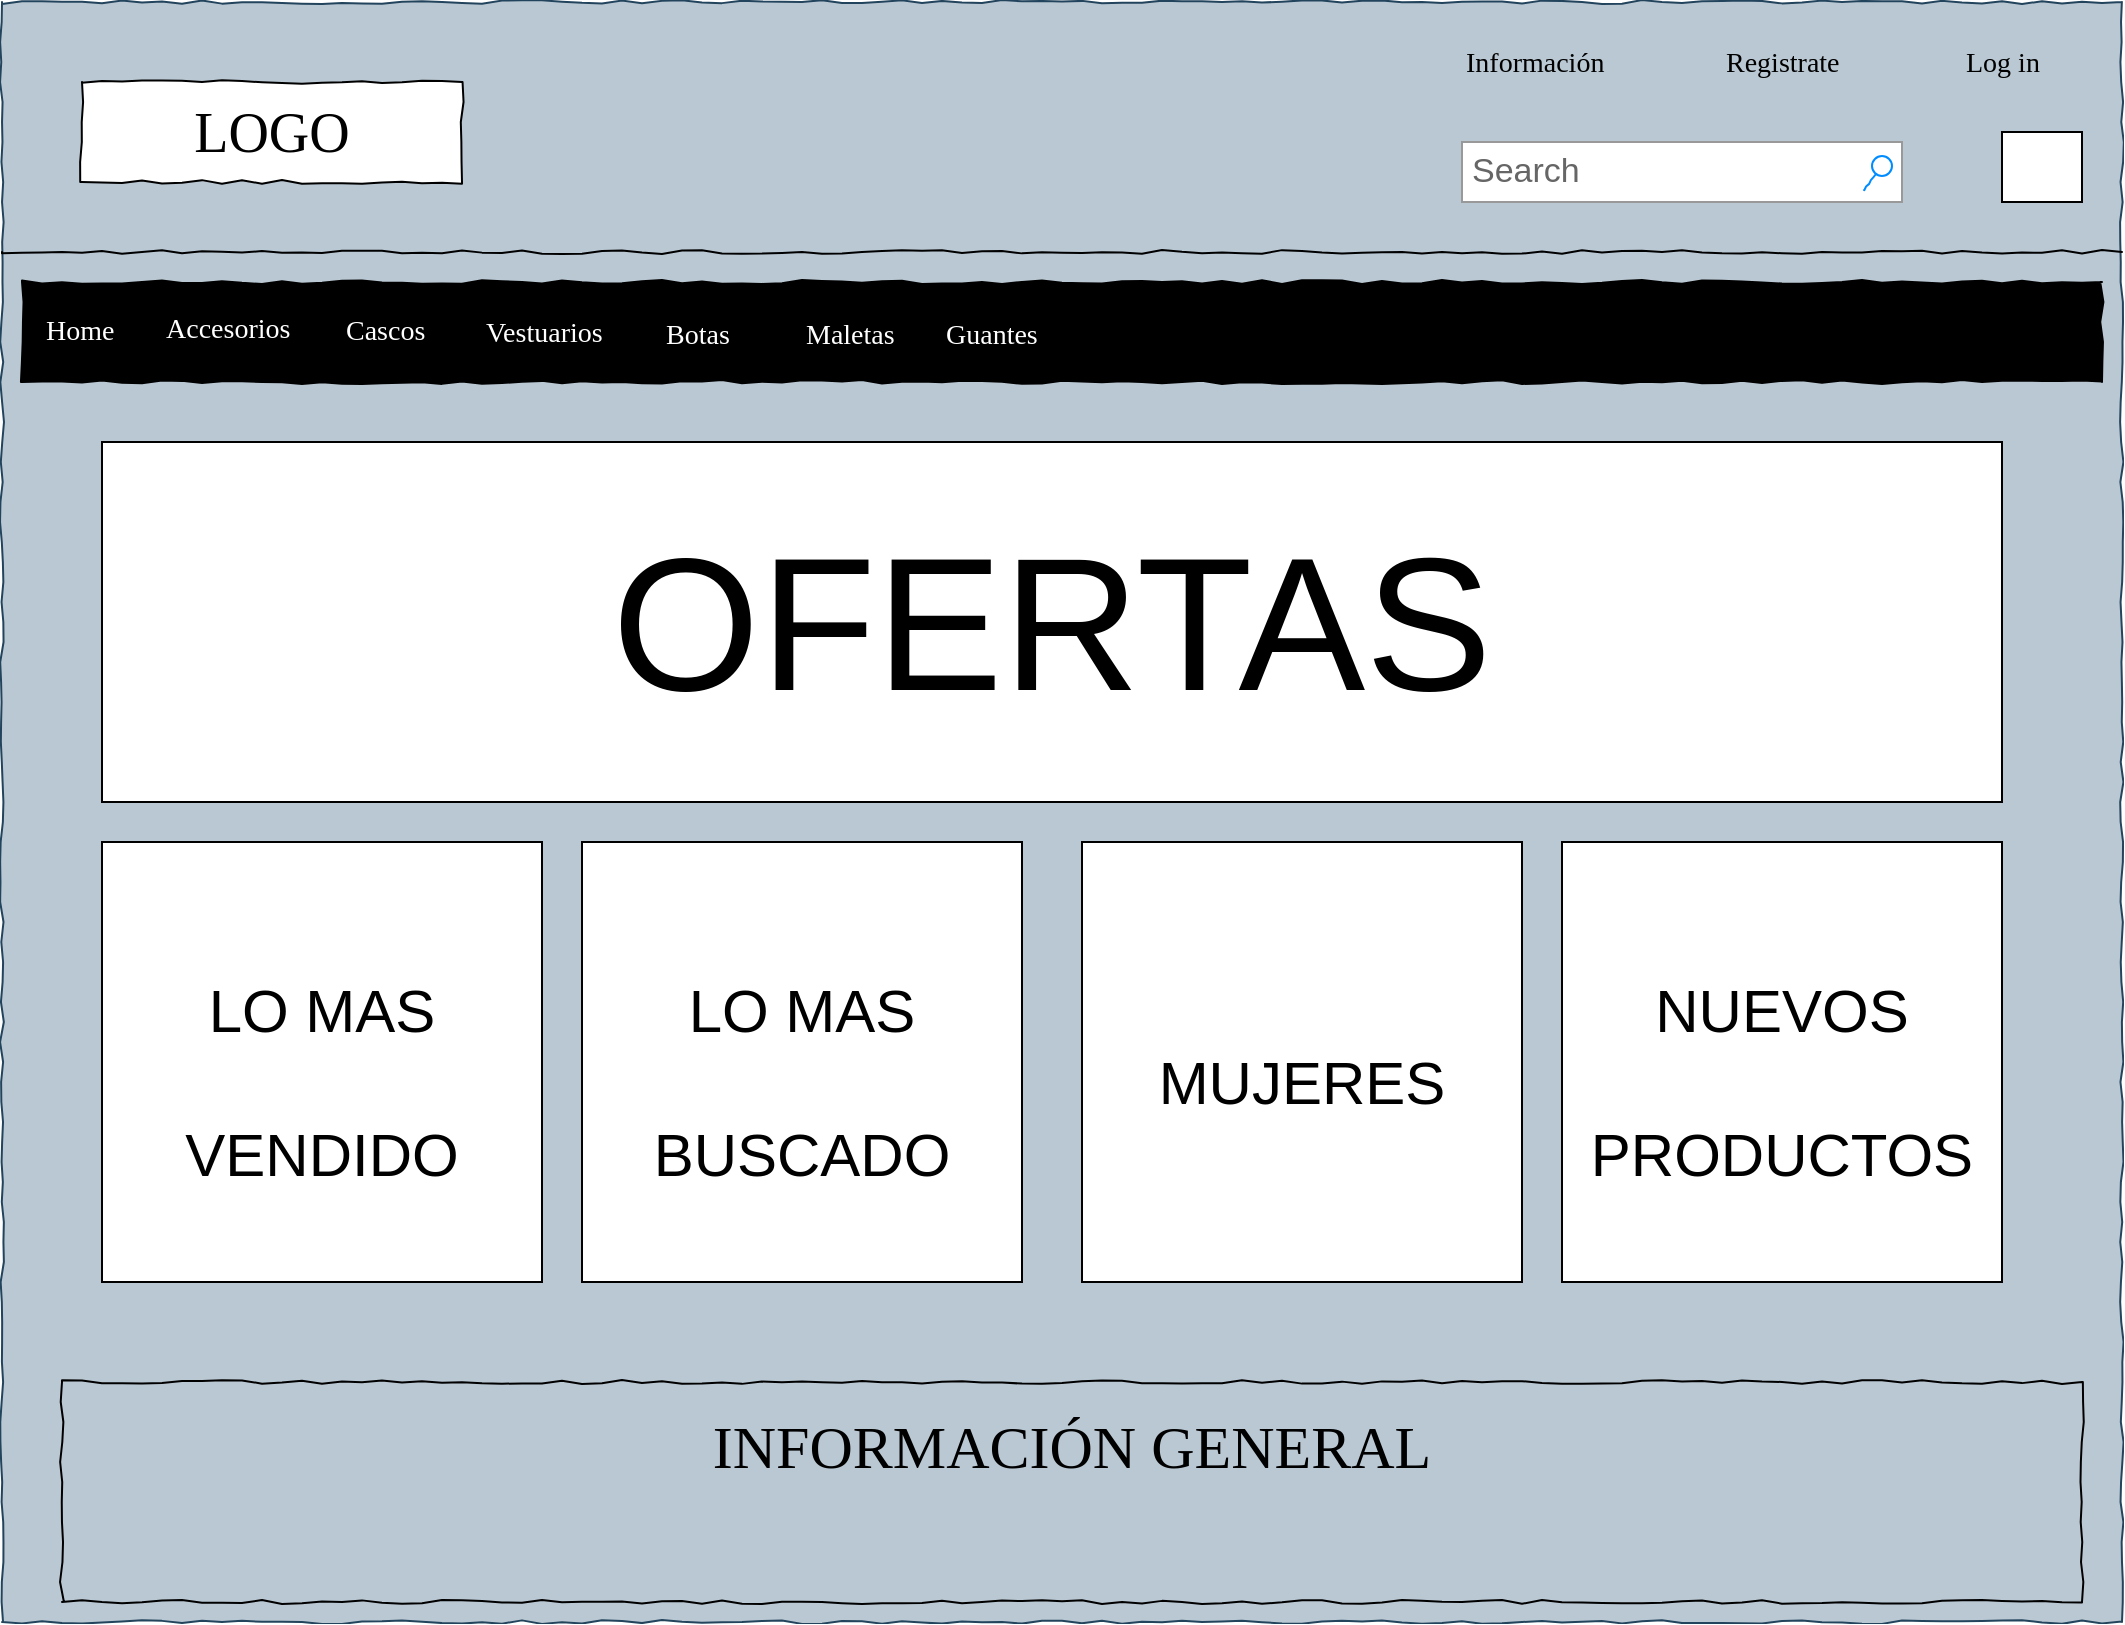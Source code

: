 <mxfile version="20.2.3" type="github" pages="4">
  <diagram name="Home" id="03018318-947c-dd8e-b7a3-06fadd420f32">
    <mxGraphModel dx="998" dy="540" grid="1" gridSize="10" guides="1" tooltips="1" connect="1" arrows="1" fold="1" page="1" pageScale="1" pageWidth="1100" pageHeight="850" background="#ffffff" math="0" shadow="0">
      <root>
        <mxCell id="0" />
        <mxCell id="1" parent="0" />
        <mxCell id="677b7b8949515195-1" value="" style="whiteSpace=wrap;html=1;rounded=0;shadow=0;labelBackgroundColor=none;strokeColor=#23445d;strokeWidth=1;fillColor=#bac8d3;fontFamily=Verdana;fontSize=12;align=center;comic=1;" parent="1" vertex="1">
          <mxGeometry x="20" y="20" width="1060" height="810" as="geometry" />
        </mxCell>
        <mxCell id="677b7b8949515195-2" value="LOGO" style="whiteSpace=wrap;html=1;rounded=0;shadow=0;labelBackgroundColor=none;strokeWidth=1;fontFamily=Verdana;fontSize=28;align=center;comic=1;" parent="1" vertex="1">
          <mxGeometry x="60" y="60" width="190" height="50" as="geometry" />
        </mxCell>
        <mxCell id="677b7b8949515195-3" value="Search" style="strokeWidth=1;shadow=0;dashed=0;align=center;html=1;shape=mxgraph.mockup.forms.searchBox;strokeColor=#999999;mainText=;strokeColor2=#008cff;fontColor=#666666;fontSize=17;align=left;spacingLeft=3;rounded=0;labelBackgroundColor=none;comic=1;" parent="1" vertex="1">
          <mxGeometry x="750" y="90" width="220" height="30" as="geometry" />
        </mxCell>
        <mxCell id="677b7b8949515195-4" value="Información" style="text;html=1;points=[];align=left;verticalAlign=top;spacingTop=-4;fontSize=14;fontFamily=Verdana" parent="1" vertex="1">
          <mxGeometry x="750" y="40" width="60" height="20" as="geometry" />
        </mxCell>
        <mxCell id="677b7b8949515195-6" value="Registrate" style="text;html=1;points=[];align=left;verticalAlign=top;spacingTop=-4;fontSize=14;fontFamily=Verdana" parent="1" vertex="1">
          <mxGeometry x="880" y="40" width="60" height="20" as="geometry" />
        </mxCell>
        <mxCell id="677b7b8949515195-7" value="Log in" style="text;html=1;points=[];align=left;verticalAlign=top;spacingTop=-4;fontSize=14;fontFamily=Verdana" parent="1" vertex="1">
          <mxGeometry x="1000" y="40" width="60" height="20" as="geometry" />
        </mxCell>
        <mxCell id="677b7b8949515195-9" value="" style="line;strokeWidth=1;html=1;rounded=0;shadow=0;labelBackgroundColor=none;fillColor=none;fontFamily=Verdana;fontSize=14;fontColor=#000000;align=center;comic=1;" parent="1" vertex="1">
          <mxGeometry x="20" y="140" width="1060" height="10" as="geometry" />
        </mxCell>
        <mxCell id="677b7b8949515195-10" value="" style="whiteSpace=wrap;html=1;rounded=0;shadow=0;labelBackgroundColor=none;strokeWidth=1;fillColor=#000000;fontFamily=Verdana;fontSize=12;align=center;comic=1;" parent="1" vertex="1">
          <mxGeometry x="30" y="160" width="1040" height="50" as="geometry" />
        </mxCell>
        <mxCell id="677b7b8949515195-11" value="Home" style="text;html=1;points=[];align=left;verticalAlign=top;spacingTop=-4;fontSize=14;fontFamily=Verdana;fontColor=#FFFFFF;" parent="1" vertex="1">
          <mxGeometry x="40" y="174" width="60" height="20" as="geometry" />
        </mxCell>
        <mxCell id="677b7b8949515195-12" value="Accesorios" style="text;html=1;points=[];align=left;verticalAlign=top;spacingTop=-4;fontSize=14;fontFamily=Verdana;fontColor=#FFFFFF;" parent="1" vertex="1">
          <mxGeometry x="100" y="172.5" width="80" height="25" as="geometry" />
        </mxCell>
        <mxCell id="677b7b8949515195-13" value="Cascos" style="text;html=1;points=[];align=left;verticalAlign=top;spacingTop=-4;fontSize=14;fontFamily=Verdana" parent="1" vertex="1">
          <mxGeometry x="190" y="175" width="60" height="20" as="geometry" />
        </mxCell>
        <mxCell id="677b7b8949515195-14" value="Vestuarios" style="text;html=1;points=[];align=left;verticalAlign=top;spacingTop=-4;fontSize=14;fontFamily=Verdana;fontColor=#FFFFFF;" parent="1" vertex="1">
          <mxGeometry x="260" y="175" width="80" height="20" as="geometry" />
        </mxCell>
        <mxCell id="677b7b8949515195-15" value="&lt;div style=&quot;text-align: justify&quot;&gt;&lt;font style=&quot;font-size: 30px;&quot;&gt;INFORMACIÓN GENERAL&lt;/font&gt;&lt;/div&gt;" style="whiteSpace=wrap;html=1;rounded=0;shadow=0;labelBackgroundColor=none;strokeWidth=1;fillColor=none;fontFamily=Verdana;fontSize=12;align=center;verticalAlign=top;spacing=10;comic=1;" parent="1" vertex="1">
          <mxGeometry x="50" y="710" width="1010" height="110" as="geometry" />
        </mxCell>
        <mxCell id="O-Ux-SurYgGy56MYbRqD-2" value="Botas" style="text;html=1;points=[];align=left;verticalAlign=top;spacingTop=-4;fontSize=14;fontFamily=Verdana" parent="1" vertex="1">
          <mxGeometry x="350" y="177.5" width="80" height="20" as="geometry" />
        </mxCell>
        <mxCell id="O-Ux-SurYgGy56MYbRqD-3" value="Maletas&amp;nbsp;" style="text;html=1;points=[];align=left;verticalAlign=top;spacingTop=-4;fontSize=14;fontFamily=Verdana" parent="1" vertex="1">
          <mxGeometry x="420" y="177.5" width="70" height="20" as="geometry" />
        </mxCell>
        <mxCell id="O-Ux-SurYgGy56MYbRqD-4" value="Guantes" style="text;html=1;points=[];align=left;verticalAlign=top;spacingTop=-4;fontSize=14;fontFamily=Verdana" parent="1" vertex="1">
          <mxGeometry x="490" y="177.5" width="70" height="20" as="geometry" />
        </mxCell>
        <mxCell id="O-Ux-SurYgGy56MYbRqD-5" value="" style="rounded=0;whiteSpace=wrap;html=1;image=https://png.pngtree.com/png-vector/20190725/ourlarge/pngtree-vector-shopping-bag-icon-png-image_1577291.jpg;" parent="1" vertex="1">
          <mxGeometry x="1020" y="85" width="40" height="35" as="geometry" />
        </mxCell>
        <mxCell id="O-Ux-SurYgGy56MYbRqD-7" value="&lt;font style=&quot;font-size: 30px;&quot;&gt;LO MAS VENDIDO&lt;/font&gt;" style="whiteSpace=wrap;html=1;aspect=fixed;fontSize=60;" parent="1" vertex="1">
          <mxGeometry x="70" y="440" width="220" height="220" as="geometry" />
        </mxCell>
        <mxCell id="O-Ux-SurYgGy56MYbRqD-12" value="&lt;font style=&quot;font-size: 95px;&quot;&gt;OFERTAS&lt;br&gt;&lt;/font&gt;" style="rounded=0;whiteSpace=wrap;html=1;" parent="1" vertex="1">
          <mxGeometry x="70" y="240" width="950" height="180" as="geometry" />
        </mxCell>
        <mxCell id="O-Ux-SurYgGy56MYbRqD-13" value="&lt;font style=&quot;font-size: 30px;&quot;&gt;LO MAS BUSCADO&lt;/font&gt;" style="whiteSpace=wrap;html=1;aspect=fixed;fontSize=60;" parent="1" vertex="1">
          <mxGeometry x="310" y="440" width="220" height="220" as="geometry" />
        </mxCell>
        <mxCell id="O-Ux-SurYgGy56MYbRqD-14" value="&lt;span style=&quot;font-size: 30px;&quot;&gt;MUJERES&lt;/span&gt;" style="whiteSpace=wrap;html=1;aspect=fixed;fontSize=60;" parent="1" vertex="1">
          <mxGeometry x="560" y="440" width="220" height="220" as="geometry" />
        </mxCell>
        <mxCell id="O-Ux-SurYgGy56MYbRqD-15" value="&lt;span style=&quot;font-size: 30px;&quot;&gt;NUEVOS PRODUCTOS&lt;/span&gt;" style="whiteSpace=wrap;html=1;aspect=fixed;fontSize=60;" parent="1" vertex="1">
          <mxGeometry x="800" y="440" width="220" height="220" as="geometry" />
        </mxCell>
        <mxCell id="O-Ux-SurYgGy56MYbRqD-18" value="Guantes" style="text;html=1;points=[];align=left;verticalAlign=top;spacingTop=-4;fontSize=14;fontFamily=Verdana" parent="1" vertex="1">
          <mxGeometry x="490" y="177.5" width="70" height="20" as="geometry" />
        </mxCell>
        <mxCell id="O-Ux-SurYgGy56MYbRqD-19" value="Maletas&amp;nbsp;" style="text;html=1;points=[];align=left;verticalAlign=top;spacingTop=-4;fontSize=14;fontFamily=Verdana" parent="1" vertex="1">
          <mxGeometry x="420" y="177.5" width="70" height="20" as="geometry" />
        </mxCell>
        <mxCell id="O-Ux-SurYgGy56MYbRqD-20" value="Guantes" style="text;html=1;points=[];align=left;verticalAlign=top;spacingTop=-4;fontSize=14;fontFamily=Verdana" parent="1" vertex="1">
          <mxGeometry x="490" y="177.5" width="70" height="20" as="geometry" />
        </mxCell>
        <mxCell id="O-Ux-SurYgGy56MYbRqD-21" value="Maletas&amp;nbsp;" style="text;html=1;points=[];align=left;verticalAlign=top;spacingTop=-4;fontSize=14;fontFamily=Verdana" parent="1" vertex="1">
          <mxGeometry x="420" y="177.5" width="70" height="20" as="geometry" />
        </mxCell>
        <mxCell id="O-Ux-SurYgGy56MYbRqD-22" value="Guantes" style="text;html=1;points=[];align=left;verticalAlign=top;spacingTop=-4;fontSize=14;fontFamily=Verdana" parent="1" vertex="1">
          <mxGeometry x="490" y="177.5" width="70" height="20" as="geometry" />
        </mxCell>
        <mxCell id="O-Ux-SurYgGy56MYbRqD-23" value="Maletas&amp;nbsp;" style="text;html=1;points=[];align=left;verticalAlign=top;spacingTop=-4;fontSize=14;fontFamily=Verdana" parent="1" vertex="1">
          <mxGeometry x="420" y="177.5" width="70" height="20" as="geometry" />
        </mxCell>
        <mxCell id="O-Ux-SurYgGy56MYbRqD-24" value="Botas" style="text;html=1;points=[];align=left;verticalAlign=top;spacingTop=-4;fontSize=14;fontFamily=Verdana" parent="1" vertex="1">
          <mxGeometry x="350" y="177.5" width="80" height="20" as="geometry" />
        </mxCell>
        <mxCell id="O-Ux-SurYgGy56MYbRqD-25" value="Guantes" style="text;html=1;points=[];align=left;verticalAlign=top;spacingTop=-4;fontSize=14;fontFamily=Verdana;fontColor=#FFFFFF;" parent="1" vertex="1">
          <mxGeometry x="490" y="176.25" width="70" height="20" as="geometry" />
        </mxCell>
        <mxCell id="O-Ux-SurYgGy56MYbRqD-26" value="Maletas&amp;nbsp;" style="text;html=1;points=[];align=left;verticalAlign=top;spacingTop=-4;fontSize=14;fontFamily=Verdana;fontColor=#FFFFFF;" parent="1" vertex="1">
          <mxGeometry x="420" y="176.25" width="70" height="20" as="geometry" />
        </mxCell>
        <mxCell id="O-Ux-SurYgGy56MYbRqD-27" value="Botas" style="text;html=1;points=[];align=left;verticalAlign=top;spacingTop=-4;fontSize=14;fontFamily=Verdana;fontColor=#FFFFFF;" parent="1" vertex="1">
          <mxGeometry x="350" y="176.25" width="80" height="20" as="geometry" />
        </mxCell>
        <mxCell id="O-Ux-SurYgGy56MYbRqD-28" value="Cascos" style="text;html=1;points=[];align=left;verticalAlign=top;spacingTop=-4;fontSize=14;fontFamily=Verdana;fontColor=#FFFFFF;" parent="1" vertex="1">
          <mxGeometry x="190" y="173.75" width="60" height="20" as="geometry" />
        </mxCell>
      </root>
    </mxGraphModel>
  </diagram>
  <diagram name="Detalle de producto" id="qi6E903TK2gSdMtH_BAd">
    <mxGraphModel dx="998" dy="540" grid="1" gridSize="10" guides="1" tooltips="1" connect="1" arrows="1" fold="1" page="1" pageScale="1" pageWidth="1100" pageHeight="850" background="#ffffff" math="0" shadow="0">
      <root>
        <mxCell id="sINpw-YLxs04fBcpuQgI-0" />
        <mxCell id="sINpw-YLxs04fBcpuQgI-1" parent="sINpw-YLxs04fBcpuQgI-0" />
        <mxCell id="sINpw-YLxs04fBcpuQgI-2" value="" style="whiteSpace=wrap;html=1;rounded=0;shadow=0;labelBackgroundColor=none;strokeColor=#23445d;strokeWidth=1;fillColor=#bac8d3;fontFamily=Verdana;fontSize=12;align=center;comic=1;" parent="sINpw-YLxs04fBcpuQgI-1" vertex="1">
          <mxGeometry x="20" y="20" width="1060" height="810" as="geometry" />
        </mxCell>
        <mxCell id="sINpw-YLxs04fBcpuQgI-3" value="LOGO" style="whiteSpace=wrap;html=1;rounded=0;shadow=0;labelBackgroundColor=none;strokeWidth=1;fontFamily=Verdana;fontSize=28;align=center;comic=1;" parent="sINpw-YLxs04fBcpuQgI-1" vertex="1">
          <mxGeometry x="60" y="60" width="190" height="50" as="geometry" />
        </mxCell>
        <mxCell id="sINpw-YLxs04fBcpuQgI-4" value="Search" style="strokeWidth=1;shadow=0;dashed=0;align=center;html=1;shape=mxgraph.mockup.forms.searchBox;strokeColor=#999999;mainText=;strokeColor2=#008cff;fontColor=#666666;fontSize=17;align=left;spacingLeft=3;rounded=0;labelBackgroundColor=none;comic=1;" parent="sINpw-YLxs04fBcpuQgI-1" vertex="1">
          <mxGeometry x="750" y="90" width="220" height="30" as="geometry" />
        </mxCell>
        <mxCell id="sINpw-YLxs04fBcpuQgI-5" value="Información" style="text;html=1;points=[];align=left;verticalAlign=top;spacingTop=-4;fontSize=14;fontFamily=Verdana" parent="sINpw-YLxs04fBcpuQgI-1" vertex="1">
          <mxGeometry x="750" y="40" width="60" height="20" as="geometry" />
        </mxCell>
        <mxCell id="sINpw-YLxs04fBcpuQgI-6" value="Registrate" style="text;html=1;points=[];align=left;verticalAlign=top;spacingTop=-4;fontSize=14;fontFamily=Verdana" parent="sINpw-YLxs04fBcpuQgI-1" vertex="1">
          <mxGeometry x="880" y="40" width="60" height="20" as="geometry" />
        </mxCell>
        <mxCell id="sINpw-YLxs04fBcpuQgI-7" value="Log in" style="text;html=1;points=[];align=left;verticalAlign=top;spacingTop=-4;fontSize=14;fontFamily=Verdana" parent="sINpw-YLxs04fBcpuQgI-1" vertex="1">
          <mxGeometry x="1000" y="40" width="60" height="20" as="geometry" />
        </mxCell>
        <mxCell id="sINpw-YLxs04fBcpuQgI-8" value="" style="line;strokeWidth=1;html=1;rounded=0;shadow=0;labelBackgroundColor=none;fillColor=none;fontFamily=Verdana;fontSize=14;fontColor=#000000;align=center;comic=1;" parent="sINpw-YLxs04fBcpuQgI-1" vertex="1">
          <mxGeometry x="20" y="140" width="1060" height="10" as="geometry" />
        </mxCell>
        <mxCell id="sINpw-YLxs04fBcpuQgI-9" value="" style="whiteSpace=wrap;html=1;rounded=0;shadow=0;labelBackgroundColor=none;strokeWidth=1;fillColor=#000000;fontFamily=Verdana;fontSize=12;align=center;comic=1;" parent="sINpw-YLxs04fBcpuQgI-1" vertex="1">
          <mxGeometry x="30" y="160" width="1040" height="50" as="geometry" />
        </mxCell>
        <mxCell id="sINpw-YLxs04fBcpuQgI-10" value="Home" style="text;html=1;points=[];align=left;verticalAlign=top;spacingTop=-4;fontSize=14;fontFamily=Verdana;fontColor=#FFFFFF;" parent="sINpw-YLxs04fBcpuQgI-1" vertex="1">
          <mxGeometry x="40" y="174" width="60" height="20" as="geometry" />
        </mxCell>
        <mxCell id="sINpw-YLxs04fBcpuQgI-11" value="Accesorios" style="text;html=1;points=[];align=left;verticalAlign=middle;spacingTop=-4;fontSize=14;fontFamily=Verdana;fillColor=#647687;strokeColor=#314354;fontColor=#ffffff;" parent="sINpw-YLxs04fBcpuQgI-1" vertex="1">
          <mxGeometry x="100" y="172.5" width="80" height="25" as="geometry" />
        </mxCell>
        <mxCell id="sINpw-YLxs04fBcpuQgI-12" value="Cascos" style="text;html=1;points=[];align=left;verticalAlign=top;spacingTop=-4;fontSize=14;fontFamily=Verdana" parent="sINpw-YLxs04fBcpuQgI-1" vertex="1">
          <mxGeometry x="190" y="175" width="60" height="20" as="geometry" />
        </mxCell>
        <mxCell id="sINpw-YLxs04fBcpuQgI-13" value="Vestuarios" style="text;html=1;points=[];align=left;verticalAlign=top;spacingTop=-4;fontSize=14;fontFamily=Verdana;fontColor=#FFFFFF;" parent="sINpw-YLxs04fBcpuQgI-1" vertex="1">
          <mxGeometry x="260" y="175" width="80" height="20" as="geometry" />
        </mxCell>
        <mxCell id="sINpw-YLxs04fBcpuQgI-14" value="&lt;div style=&quot;text-align: justify&quot;&gt;&lt;font style=&quot;font-size: 30px;&quot;&gt;INFORMACIÓN GENERAL&lt;/font&gt;&lt;/div&gt;" style="whiteSpace=wrap;html=1;rounded=0;shadow=0;labelBackgroundColor=none;strokeWidth=1;fillColor=none;fontFamily=Verdana;fontSize=12;align=center;verticalAlign=top;spacing=10;comic=1;" parent="sINpw-YLxs04fBcpuQgI-1" vertex="1">
          <mxGeometry x="50" y="710" width="1010" height="110" as="geometry" />
        </mxCell>
        <mxCell id="sINpw-YLxs04fBcpuQgI-15" value="Botas" style="text;html=1;points=[];align=left;verticalAlign=top;spacingTop=-4;fontSize=14;fontFamily=Verdana" parent="sINpw-YLxs04fBcpuQgI-1" vertex="1">
          <mxGeometry x="350" y="177.5" width="80" height="20" as="geometry" />
        </mxCell>
        <mxCell id="sINpw-YLxs04fBcpuQgI-16" value="Maletas&amp;nbsp;" style="text;html=1;points=[];align=left;verticalAlign=top;spacingTop=-4;fontSize=14;fontFamily=Verdana" parent="sINpw-YLxs04fBcpuQgI-1" vertex="1">
          <mxGeometry x="420" y="177.5" width="70" height="20" as="geometry" />
        </mxCell>
        <mxCell id="sINpw-YLxs04fBcpuQgI-17" value="Guantes" style="text;html=1;points=[];align=left;verticalAlign=top;spacingTop=-4;fontSize=14;fontFamily=Verdana" parent="sINpw-YLxs04fBcpuQgI-1" vertex="1">
          <mxGeometry x="490" y="177.5" width="70" height="20" as="geometry" />
        </mxCell>
        <mxCell id="sINpw-YLxs04fBcpuQgI-18" value="" style="rounded=0;whiteSpace=wrap;html=1;image=https://png.pngtree.com/png-vector/20190725/ourlarge/pngtree-vector-shopping-bag-icon-png-image_1577291.jpg;" parent="sINpw-YLxs04fBcpuQgI-1" vertex="1">
          <mxGeometry x="1020" y="85" width="40" height="35" as="geometry" />
        </mxCell>
        <mxCell id="sINpw-YLxs04fBcpuQgI-21" value="" style="whiteSpace=wrap;html=1;aspect=fixed;fontSize=60;image=https://png.pngtree.com/png-vector/20191030/ourlarge/pngtree-racing-helmet-icon-simple-style-png-image_1911229.jpg;perimeterSpacing=1;noLabel=1;autosize=1;imageWidth=350;arcSize=12;imageHeight=350;" parent="sINpw-YLxs04fBcpuQgI-1" vertex="1">
          <mxGeometry x="60" y="260" width="380" height="380" as="geometry" />
        </mxCell>
        <mxCell id="sINpw-YLxs04fBcpuQgI-24" value="Guantes" style="text;html=1;points=[];align=left;verticalAlign=top;spacingTop=-4;fontSize=14;fontFamily=Verdana" parent="sINpw-YLxs04fBcpuQgI-1" vertex="1">
          <mxGeometry x="490" y="177.5" width="70" height="20" as="geometry" />
        </mxCell>
        <mxCell id="sINpw-YLxs04fBcpuQgI-25" value="Maletas&amp;nbsp;" style="text;html=1;points=[];align=left;verticalAlign=top;spacingTop=-4;fontSize=14;fontFamily=Verdana" parent="sINpw-YLxs04fBcpuQgI-1" vertex="1">
          <mxGeometry x="420" y="177.5" width="70" height="20" as="geometry" />
        </mxCell>
        <mxCell id="sINpw-YLxs04fBcpuQgI-26" value="Guantes" style="text;html=1;points=[];align=left;verticalAlign=top;spacingTop=-4;fontSize=14;fontFamily=Verdana" parent="sINpw-YLxs04fBcpuQgI-1" vertex="1">
          <mxGeometry x="490" y="177.5" width="70" height="20" as="geometry" />
        </mxCell>
        <mxCell id="sINpw-YLxs04fBcpuQgI-27" value="Maletas&amp;nbsp;" style="text;html=1;points=[];align=left;verticalAlign=top;spacingTop=-4;fontSize=14;fontFamily=Verdana" parent="sINpw-YLxs04fBcpuQgI-1" vertex="1">
          <mxGeometry x="420" y="177.5" width="70" height="20" as="geometry" />
        </mxCell>
        <mxCell id="sINpw-YLxs04fBcpuQgI-28" value="Guantes" style="text;html=1;points=[];align=left;verticalAlign=top;spacingTop=-4;fontSize=14;fontFamily=Verdana" parent="sINpw-YLxs04fBcpuQgI-1" vertex="1">
          <mxGeometry x="490" y="177.5" width="70" height="20" as="geometry" />
        </mxCell>
        <mxCell id="sINpw-YLxs04fBcpuQgI-29" value="Maletas&amp;nbsp;" style="text;html=1;points=[];align=left;verticalAlign=top;spacingTop=-4;fontSize=14;fontFamily=Verdana" parent="sINpw-YLxs04fBcpuQgI-1" vertex="1">
          <mxGeometry x="420" y="177.5" width="70" height="20" as="geometry" />
        </mxCell>
        <mxCell id="sINpw-YLxs04fBcpuQgI-30" value="Botas" style="text;html=1;points=[];align=left;verticalAlign=top;spacingTop=-4;fontSize=14;fontFamily=Verdana" parent="sINpw-YLxs04fBcpuQgI-1" vertex="1">
          <mxGeometry x="350" y="177.5" width="80" height="20" as="geometry" />
        </mxCell>
        <mxCell id="sINpw-YLxs04fBcpuQgI-31" value="Guantes" style="text;html=1;points=[];align=left;verticalAlign=top;spacingTop=-4;fontSize=14;fontFamily=Verdana;fontColor=#FFFFFF;" parent="sINpw-YLxs04fBcpuQgI-1" vertex="1">
          <mxGeometry x="490" y="176.25" width="70" height="20" as="geometry" />
        </mxCell>
        <mxCell id="sINpw-YLxs04fBcpuQgI-32" value="Maletas&amp;nbsp;" style="text;html=1;points=[];align=left;verticalAlign=top;spacingTop=-4;fontSize=14;fontFamily=Verdana;fontColor=#FFFFFF;" parent="sINpw-YLxs04fBcpuQgI-1" vertex="1">
          <mxGeometry x="420" y="176.25" width="70" height="20" as="geometry" />
        </mxCell>
        <mxCell id="sINpw-YLxs04fBcpuQgI-33" value="Botas" style="text;html=1;points=[];align=left;verticalAlign=top;spacingTop=-4;fontSize=14;fontFamily=Verdana;fontColor=#FFFFFF;" parent="sINpw-YLxs04fBcpuQgI-1" vertex="1">
          <mxGeometry x="350" y="176.25" width="80" height="20" as="geometry" />
        </mxCell>
        <mxCell id="sINpw-YLxs04fBcpuQgI-34" value="Cascos" style="text;html=1;points=[];align=left;verticalAlign=top;spacingTop=-4;fontSize=14;fontFamily=Verdana;fontColor=#FFFFFF;" parent="sINpw-YLxs04fBcpuQgI-1" vertex="1">
          <mxGeometry x="190" y="173.75" width="60" height="20" as="geometry" />
        </mxCell>
        <mxCell id="zGtK6ONJGtK0DiuM_sqW-0" value="&lt;font style=&quot;font-size: 50px;&quot;&gt;Nombre del producto&amp;nbsp;&lt;/font&gt;" style="rounded=0;whiteSpace=wrap;html=1;fillColor=default;" parent="sINpw-YLxs04fBcpuQgI-1" vertex="1">
          <mxGeometry x="460" y="260" width="530" height="50" as="geometry" />
        </mxCell>
        <mxCell id="zGtK6ONJGtK0DiuM_sqW-1" value="&lt;font style=&quot;font-size: 50px;&quot;&gt;Precio&lt;/font&gt;" style="rounded=0;whiteSpace=wrap;html=1;fillColor=default;" parent="sINpw-YLxs04fBcpuQgI-1" vertex="1">
          <mxGeometry x="620" y="450" width="200" height="50" as="geometry" />
        </mxCell>
        <mxCell id="zGtK6ONJGtK0DiuM_sqW-2" value="&lt;font style=&quot;font-size: 50px;&quot;&gt;Descripción&lt;/font&gt;" style="rounded=0;whiteSpace=wrap;html=1;fillColor=default;" parent="sINpw-YLxs04fBcpuQgI-1" vertex="1">
          <mxGeometry x="460" y="330" width="530" height="100" as="geometry" />
        </mxCell>
        <mxCell id="zGtK6ONJGtK0DiuM_sqW-4" value="&lt;font style=&quot;font-size: 30px;&quot;&gt;Cantidad&lt;br&gt;+&amp;nbsp; #&amp;nbsp; -&lt;br&gt;&lt;/font&gt;" style="rounded=0;whiteSpace=wrap;html=1;fontSize=50;fillColor=default;" parent="sINpw-YLxs04fBcpuQgI-1" vertex="1">
          <mxGeometry x="460" y="520" width="175" height="110" as="geometry" />
        </mxCell>
        <mxCell id="zGtK6ONJGtK0DiuM_sqW-7" value="Agregar al carrito" style="rounded=0;whiteSpace=wrap;html=1;fontSize=30;fillColor=default;" parent="sINpw-YLxs04fBcpuQgI-1" vertex="1">
          <mxGeometry x="660" y="540" width="300" height="60" as="geometry" />
        </mxCell>
      </root>
    </mxGraphModel>
  </diagram>
  <diagram name="Formulario de login" id="VzM5I8L_-rxzLngUdPf-">
    <mxGraphModel dx="1174" dy="635" grid="1" gridSize="10" guides="1" tooltips="1" connect="1" arrows="1" fold="1" page="1" pageScale="1" pageWidth="1100" pageHeight="850" background="#ffffff" math="0" shadow="0">
      <root>
        <mxCell id="i_mGAdCIbHoOMKgwmb20-0" />
        <mxCell id="i_mGAdCIbHoOMKgwmb20-1" parent="i_mGAdCIbHoOMKgwmb20-0" />
        <mxCell id="i_mGAdCIbHoOMKgwmb20-2" value="" style="whiteSpace=wrap;html=1;rounded=0;shadow=0;labelBackgroundColor=none;strokeColor=#23445d;strokeWidth=1;fillColor=#bac8d3;fontFamily=Verdana;fontSize=12;align=center;comic=1;" parent="i_mGAdCIbHoOMKgwmb20-1" vertex="1">
          <mxGeometry x="20" y="20" width="1060" height="810" as="geometry" />
        </mxCell>
        <mxCell id="i_mGAdCIbHoOMKgwmb20-3" value="LOGO" style="whiteSpace=wrap;html=1;rounded=0;shadow=0;labelBackgroundColor=none;strokeWidth=1;fontFamily=Verdana;fontSize=28;align=center;comic=1;" parent="i_mGAdCIbHoOMKgwmb20-1" vertex="1">
          <mxGeometry x="60" y="60" width="190" height="50" as="geometry" />
        </mxCell>
        <mxCell id="i_mGAdCIbHoOMKgwmb20-4" value="Search" style="strokeWidth=1;shadow=0;dashed=0;align=center;html=1;shape=mxgraph.mockup.forms.searchBox;strokeColor=#999999;mainText=;strokeColor2=#008cff;fontColor=#666666;fontSize=17;align=left;spacingLeft=3;rounded=0;labelBackgroundColor=none;comic=1;" parent="i_mGAdCIbHoOMKgwmb20-1" vertex="1">
          <mxGeometry x="750" y="90" width="220" height="30" as="geometry" />
        </mxCell>
        <mxCell id="i_mGAdCIbHoOMKgwmb20-5" value="Información" style="text;html=1;points=[];align=left;verticalAlign=top;spacingTop=-4;fontSize=14;fontFamily=Verdana" parent="i_mGAdCIbHoOMKgwmb20-1" vertex="1">
          <mxGeometry x="750" y="40" width="60" height="20" as="geometry" />
        </mxCell>
        <mxCell id="i_mGAdCIbHoOMKgwmb20-6" value="Registrate" style="text;html=1;points=[];align=left;verticalAlign=top;spacingTop=-4;fontSize=14;fontFamily=Verdana" parent="i_mGAdCIbHoOMKgwmb20-1" vertex="1">
          <mxGeometry x="880" y="40" width="60" height="20" as="geometry" />
        </mxCell>
        <mxCell id="i_mGAdCIbHoOMKgwmb20-7" value="&amp;nbsp;Login" style="text;html=1;points=[];align=left;verticalAlign=top;spacingTop=-4;fontSize=14;fontFamily=Verdana;fillColor=#647687;fontColor=#ffffff;strokeColor=#314354;" parent="i_mGAdCIbHoOMKgwmb20-1" vertex="1">
          <mxGeometry x="980" y="40" width="50" height="20" as="geometry" />
        </mxCell>
        <mxCell id="i_mGAdCIbHoOMKgwmb20-8" value="" style="line;strokeWidth=1;html=1;rounded=0;shadow=0;labelBackgroundColor=none;fillColor=none;fontFamily=Verdana;fontSize=14;fontColor=#000000;align=center;comic=1;" parent="i_mGAdCIbHoOMKgwmb20-1" vertex="1">
          <mxGeometry x="20" y="140" width="1060" height="10" as="geometry" />
        </mxCell>
        <mxCell id="i_mGAdCIbHoOMKgwmb20-9" value="" style="whiteSpace=wrap;html=1;rounded=0;shadow=0;labelBackgroundColor=none;strokeWidth=1;fillColor=#000000;fontFamily=Verdana;fontSize=12;align=center;comic=1;" parent="i_mGAdCIbHoOMKgwmb20-1" vertex="1">
          <mxGeometry x="30" y="160" width="1040" height="50" as="geometry" />
        </mxCell>
        <mxCell id="i_mGAdCIbHoOMKgwmb20-10" value="Home" style="text;html=1;points=[];align=left;verticalAlign=top;spacingTop=-4;fontSize=14;fontFamily=Verdana;fontColor=#FFFFFF;" parent="i_mGAdCIbHoOMKgwmb20-1" vertex="1">
          <mxGeometry x="40" y="174" width="60" height="20" as="geometry" />
        </mxCell>
        <mxCell id="i_mGAdCIbHoOMKgwmb20-11" value="Accesorios" style="text;html=1;points=[];align=left;verticalAlign=top;spacingTop=-4;fontSize=14;fontFamily=Verdana;fontColor=#FFFFFF;" parent="i_mGAdCIbHoOMKgwmb20-1" vertex="1">
          <mxGeometry x="100" y="172.5" width="80" height="25" as="geometry" />
        </mxCell>
        <mxCell id="i_mGAdCIbHoOMKgwmb20-12" value="Cascos" style="text;html=1;points=[];align=left;verticalAlign=top;spacingTop=-4;fontSize=14;fontFamily=Verdana" parent="i_mGAdCIbHoOMKgwmb20-1" vertex="1">
          <mxGeometry x="190" y="175" width="60" height="20" as="geometry" />
        </mxCell>
        <mxCell id="i_mGAdCIbHoOMKgwmb20-13" value="Vestuarios" style="text;html=1;points=[];align=left;verticalAlign=top;spacingTop=-4;fontSize=14;fontFamily=Verdana;fontColor=#FFFFFF;" parent="i_mGAdCIbHoOMKgwmb20-1" vertex="1">
          <mxGeometry x="260" y="175" width="80" height="20" as="geometry" />
        </mxCell>
        <mxCell id="i_mGAdCIbHoOMKgwmb20-14" value="&lt;div style=&quot;text-align: justify&quot;&gt;&lt;font style=&quot;font-size: 30px;&quot;&gt;INFORMACIÓN GENERAL&lt;/font&gt;&lt;/div&gt;" style="whiteSpace=wrap;html=1;rounded=0;shadow=0;labelBackgroundColor=none;strokeWidth=1;fillColor=none;fontFamily=Verdana;fontSize=12;align=center;verticalAlign=top;spacing=10;comic=1;" parent="i_mGAdCIbHoOMKgwmb20-1" vertex="1">
          <mxGeometry x="50" y="710" width="1010" height="110" as="geometry" />
        </mxCell>
        <mxCell id="i_mGAdCIbHoOMKgwmb20-15" value="Botas" style="text;html=1;points=[];align=left;verticalAlign=top;spacingTop=-4;fontSize=14;fontFamily=Verdana" parent="i_mGAdCIbHoOMKgwmb20-1" vertex="1">
          <mxGeometry x="350" y="177.5" width="80" height="20" as="geometry" />
        </mxCell>
        <mxCell id="i_mGAdCIbHoOMKgwmb20-16" value="Maletas&amp;nbsp;" style="text;html=1;points=[];align=left;verticalAlign=top;spacingTop=-4;fontSize=14;fontFamily=Verdana" parent="i_mGAdCIbHoOMKgwmb20-1" vertex="1">
          <mxGeometry x="420" y="177.5" width="70" height="20" as="geometry" />
        </mxCell>
        <mxCell id="i_mGAdCIbHoOMKgwmb20-17" value="Guantes" style="text;html=1;points=[];align=left;verticalAlign=top;spacingTop=-4;fontSize=14;fontFamily=Verdana" parent="i_mGAdCIbHoOMKgwmb20-1" vertex="1">
          <mxGeometry x="490" y="177.5" width="70" height="20" as="geometry" />
        </mxCell>
        <mxCell id="i_mGAdCIbHoOMKgwmb20-18" value="" style="rounded=0;whiteSpace=wrap;html=1;image=https://png.pngtree.com/png-vector/20190725/ourlarge/pngtree-vector-shopping-bag-icon-png-image_1577291.jpg;" parent="i_mGAdCIbHoOMKgwmb20-1" vertex="1">
          <mxGeometry x="1020" y="85" width="40" height="35" as="geometry" />
        </mxCell>
        <mxCell id="i_mGAdCIbHoOMKgwmb20-24" value="Guantes" style="text;html=1;points=[];align=left;verticalAlign=top;spacingTop=-4;fontSize=14;fontFamily=Verdana" parent="i_mGAdCIbHoOMKgwmb20-1" vertex="1">
          <mxGeometry x="490" y="177.5" width="70" height="20" as="geometry" />
        </mxCell>
        <mxCell id="i_mGAdCIbHoOMKgwmb20-25" value="Maletas&amp;nbsp;" style="text;html=1;points=[];align=left;verticalAlign=top;spacingTop=-4;fontSize=14;fontFamily=Verdana" parent="i_mGAdCIbHoOMKgwmb20-1" vertex="1">
          <mxGeometry x="420" y="177.5" width="70" height="20" as="geometry" />
        </mxCell>
        <mxCell id="i_mGAdCIbHoOMKgwmb20-26" value="Guantes" style="text;html=1;points=[];align=left;verticalAlign=top;spacingTop=-4;fontSize=14;fontFamily=Verdana" parent="i_mGAdCIbHoOMKgwmb20-1" vertex="1">
          <mxGeometry x="490" y="177.5" width="70" height="20" as="geometry" />
        </mxCell>
        <mxCell id="i_mGAdCIbHoOMKgwmb20-27" value="Maletas&amp;nbsp;" style="text;html=1;points=[];align=left;verticalAlign=top;spacingTop=-4;fontSize=14;fontFamily=Verdana" parent="i_mGAdCIbHoOMKgwmb20-1" vertex="1">
          <mxGeometry x="420" y="177.5" width="70" height="20" as="geometry" />
        </mxCell>
        <mxCell id="i_mGAdCIbHoOMKgwmb20-28" value="Guantes" style="text;html=1;points=[];align=left;verticalAlign=top;spacingTop=-4;fontSize=14;fontFamily=Verdana" parent="i_mGAdCIbHoOMKgwmb20-1" vertex="1">
          <mxGeometry x="490" y="177.5" width="70" height="20" as="geometry" />
        </mxCell>
        <mxCell id="i_mGAdCIbHoOMKgwmb20-29" value="Maletas&amp;nbsp;" style="text;html=1;points=[];align=left;verticalAlign=top;spacingTop=-4;fontSize=14;fontFamily=Verdana" parent="i_mGAdCIbHoOMKgwmb20-1" vertex="1">
          <mxGeometry x="420" y="177.5" width="70" height="20" as="geometry" />
        </mxCell>
        <mxCell id="i_mGAdCIbHoOMKgwmb20-30" value="Botas" style="text;html=1;points=[];align=left;verticalAlign=top;spacingTop=-4;fontSize=14;fontFamily=Verdana" parent="i_mGAdCIbHoOMKgwmb20-1" vertex="1">
          <mxGeometry x="350" y="177.5" width="80" height="20" as="geometry" />
        </mxCell>
        <mxCell id="i_mGAdCIbHoOMKgwmb20-31" value="Guantes" style="text;html=1;points=[];align=left;verticalAlign=top;spacingTop=-4;fontSize=14;fontFamily=Verdana;fontColor=#FFFFFF;" parent="i_mGAdCIbHoOMKgwmb20-1" vertex="1">
          <mxGeometry x="490" y="176.25" width="70" height="20" as="geometry" />
        </mxCell>
        <mxCell id="i_mGAdCIbHoOMKgwmb20-32" value="Maletas&amp;nbsp;" style="text;html=1;points=[];align=left;verticalAlign=top;spacingTop=-4;fontSize=14;fontFamily=Verdana;fontColor=#FFFFFF;" parent="i_mGAdCIbHoOMKgwmb20-1" vertex="1">
          <mxGeometry x="420" y="176.25" width="70" height="20" as="geometry" />
        </mxCell>
        <mxCell id="i_mGAdCIbHoOMKgwmb20-33" value="Botas" style="text;html=1;points=[];align=left;verticalAlign=top;spacingTop=-4;fontSize=14;fontFamily=Verdana;fontColor=#FFFFFF;" parent="i_mGAdCIbHoOMKgwmb20-1" vertex="1">
          <mxGeometry x="350" y="176.25" width="80" height="20" as="geometry" />
        </mxCell>
        <mxCell id="i_mGAdCIbHoOMKgwmb20-34" value="Cascos" style="text;html=1;points=[];align=left;verticalAlign=top;spacingTop=-4;fontSize=14;fontFamily=Verdana;fontColor=#FFFFFF;" parent="i_mGAdCIbHoOMKgwmb20-1" vertex="1">
          <mxGeometry x="190" y="173.75" width="60" height="20" as="geometry" />
        </mxCell>
        <mxCell id="viNx9agjpTYcsfCNJVuc-0" value="" style="rounded=0;whiteSpace=wrap;html=1;fontSize=30;fillColor=default;" parent="i_mGAdCIbHoOMKgwmb20-1" vertex="1">
          <mxGeometry x="240" y="250" width="650" height="420" as="geometry" />
        </mxCell>
        <mxCell id="viNx9agjpTYcsfCNJVuc-1" value="" style="rounded=0;whiteSpace=wrap;html=1;fontSize=30;fillColor=default;" parent="i_mGAdCIbHoOMKgwmb20-1" vertex="1">
          <mxGeometry x="460" y="405" width="280" height="40" as="geometry" />
        </mxCell>
        <mxCell id="viNx9agjpTYcsfCNJVuc-2" value="" style="rounded=0;whiteSpace=wrap;html=1;fontSize=30;fillColor=default;" parent="i_mGAdCIbHoOMKgwmb20-1" vertex="1">
          <mxGeometry x="460" y="470" width="280" height="40" as="geometry" />
        </mxCell>
        <mxCell id="viNx9agjpTYcsfCNJVuc-3" value="&lt;font style=&quot;font-size: 20px;&quot;&gt;Olvidaste la contraseña?&lt;br&gt;Registrarse&lt;/font&gt;" style="text;html=1;strokeColor=none;fillColor=none;align=center;verticalAlign=middle;whiteSpace=wrap;rounded=0;fontSize=30;" parent="i_mGAdCIbHoOMKgwmb20-1" vertex="1">
          <mxGeometry x="360" y="560" width="380" height="70" as="geometry" />
        </mxCell>
        <mxCell id="viNx9agjpTYcsfCNJVuc-4" value="Usuario" style="text;html=1;strokeColor=none;fillColor=none;align=center;verticalAlign=middle;whiteSpace=wrap;rounded=0;fontSize=20;" parent="i_mGAdCIbHoOMKgwmb20-1" vertex="1">
          <mxGeometry x="330" y="410" width="100" height="30" as="geometry" />
        </mxCell>
        <mxCell id="viNx9agjpTYcsfCNJVuc-5" value="Contraseña" style="text;html=1;strokeColor=none;fillColor=none;align=center;verticalAlign=middle;whiteSpace=wrap;rounded=0;fontSize=20;" parent="i_mGAdCIbHoOMKgwmb20-1" vertex="1">
          <mxGeometry x="330" y="480" width="100" height="30" as="geometry" />
        </mxCell>
        <mxCell id="viNx9agjpTYcsfCNJVuc-6" value="&lt;font style=&quot;font-size: 40px;&quot;&gt;Inicia sesión&amp;nbsp;&lt;/font&gt;" style="text;html=1;strokeColor=none;fillColor=none;align=center;verticalAlign=middle;whiteSpace=wrap;rounded=0;fontSize=20;" parent="i_mGAdCIbHoOMKgwmb20-1" vertex="1">
          <mxGeometry x="350" y="300" width="410" height="60" as="geometry" />
        </mxCell>
      </root>
    </mxGraphModel>
  </diagram>
  <diagram id="CmWrbgjq6KW5QfwO0HhT" name="Registro">
    <mxGraphModel dx="998" dy="540" grid="1" gridSize="10" guides="1" tooltips="1" connect="1" arrows="1" fold="1" page="1" pageScale="1" pageWidth="827" pageHeight="1169" math="0" shadow="0">
      <root>
        <mxCell id="0" />
        <mxCell id="1" parent="0" />
        <mxCell id="7Ai_X4dMiC-JxBIogJFz-1" value="" style="whiteSpace=wrap;html=1;rounded=0;shadow=0;labelBackgroundColor=none;strokeColor=#23445d;strokeWidth=1;fillColor=#bac8d3;fontFamily=Verdana;fontSize=12;align=center;comic=1;" vertex="1" parent="1">
          <mxGeometry x="70" y="20" width="1060" height="810" as="geometry" />
        </mxCell>
        <mxCell id="7Ai_X4dMiC-JxBIogJFz-2" value="LOGO" style="whiteSpace=wrap;html=1;rounded=0;shadow=0;labelBackgroundColor=none;strokeWidth=1;fontFamily=Verdana;fontSize=28;align=center;comic=1;" vertex="1" parent="1">
          <mxGeometry x="80" y="60" width="190" height="50" as="geometry" />
        </mxCell>
        <mxCell id="7Ai_X4dMiC-JxBIogJFz-3" value="Search" style="strokeWidth=1;shadow=0;dashed=0;align=center;html=1;shape=mxgraph.mockup.forms.searchBox;strokeColor=#999999;mainText=;strokeColor2=#008cff;fontColor=#666666;fontSize=17;align=left;spacingLeft=3;rounded=0;labelBackgroundColor=none;comic=1;" vertex="1" parent="1">
          <mxGeometry x="820" y="90" width="220" height="30" as="geometry" />
        </mxCell>
        <mxCell id="7Ai_X4dMiC-JxBIogJFz-4" value="Información" style="text;html=1;points=[];align=left;verticalAlign=top;spacingTop=-4;fontSize=14;fontFamily=Verdana" vertex="1" parent="1">
          <mxGeometry x="870" y="40" width="60" height="20" as="geometry" />
        </mxCell>
        <mxCell id="7Ai_X4dMiC-JxBIogJFz-5" value="Registrate" style="text;html=1;points=[];align=left;verticalAlign=top;spacingTop=-4;fontSize=14;fontFamily=Verdana" vertex="1" parent="1">
          <mxGeometry x="970" y="40" width="60" height="20" as="geometry" />
        </mxCell>
        <mxCell id="7Ai_X4dMiC-JxBIogJFz-6" value="&amp;nbsp;Login" style="text;html=1;points=[];align=left;verticalAlign=top;spacingTop=-4;fontSize=14;fontFamily=Verdana;fillColor=#647687;fontColor=#ffffff;strokeColor=#314354;" vertex="1" parent="1">
          <mxGeometry x="1060" y="40" width="50" height="20" as="geometry" />
        </mxCell>
        <mxCell id="7Ai_X4dMiC-JxBIogJFz-7" value="" style="line;strokeWidth=1;html=1;rounded=0;shadow=0;labelBackgroundColor=none;fillColor=none;fontFamily=Verdana;fontSize=14;fontColor=#000000;align=center;comic=1;" vertex="1" parent="1">
          <mxGeometry x="70" y="140" width="1060" height="10" as="geometry" />
        </mxCell>
        <mxCell id="7Ai_X4dMiC-JxBIogJFz-8" value="" style="whiteSpace=wrap;html=1;rounded=0;shadow=0;labelBackgroundColor=none;strokeWidth=1;fillColor=#000000;fontFamily=Verdana;fontSize=12;align=center;comic=1;" vertex="1" parent="1">
          <mxGeometry x="70" y="162.5" width="1060" height="50" as="geometry" />
        </mxCell>
        <mxCell id="7Ai_X4dMiC-JxBIogJFz-9" value="Home" style="text;html=1;points=[];align=left;verticalAlign=top;spacingTop=-4;fontSize=14;fontFamily=Verdana;fontColor=#FFFFFF;" vertex="1" parent="1">
          <mxGeometry x="80" y="172.5" width="60" height="20" as="geometry" />
        </mxCell>
        <mxCell id="7Ai_X4dMiC-JxBIogJFz-10" value="Accesorios" style="text;html=1;points=[];align=left;verticalAlign=top;spacingTop=-4;fontSize=14;fontFamily=Verdana;fontColor=#FFFFFF;" vertex="1" parent="1">
          <mxGeometry x="130" y="173.75" width="80" height="25" as="geometry" />
        </mxCell>
        <mxCell id="7Ai_X4dMiC-JxBIogJFz-11" value="Cascos" style="text;html=1;points=[];align=left;verticalAlign=top;spacingTop=-4;fontSize=14;fontFamily=Verdana" vertex="1" parent="1">
          <mxGeometry x="190" y="175" width="60" height="20" as="geometry" />
        </mxCell>
        <mxCell id="7Ai_X4dMiC-JxBIogJFz-12" value="Vestuarios" style="text;html=1;points=[];align=left;verticalAlign=top;spacingTop=-4;fontSize=14;fontFamily=Verdana;fontColor=#FFFFFF;" vertex="1" parent="1">
          <mxGeometry x="280" y="173.75" width="80" height="20" as="geometry" />
        </mxCell>
        <mxCell id="7Ai_X4dMiC-JxBIogJFz-13" value="&lt;div style=&quot;text-align: justify&quot;&gt;&lt;font style=&quot;font-size: 30px;&quot;&gt;INFORMACIÓN GENERAL&lt;/font&gt;&lt;/div&gt;" style="whiteSpace=wrap;html=1;rounded=0;shadow=0;labelBackgroundColor=none;strokeWidth=1;fillColor=none;fontFamily=Verdana;fontSize=12;align=center;verticalAlign=top;spacing=10;comic=1;" vertex="1" parent="1">
          <mxGeometry x="95" y="710" width="1010" height="110" as="geometry" />
        </mxCell>
        <mxCell id="7Ai_X4dMiC-JxBIogJFz-14" value="Botas" style="text;html=1;points=[];align=left;verticalAlign=top;spacingTop=-4;fontSize=14;fontFamily=Verdana" vertex="1" parent="1">
          <mxGeometry x="350" y="177.5" width="80" height="20" as="geometry" />
        </mxCell>
        <mxCell id="7Ai_X4dMiC-JxBIogJFz-15" value="Maletas&amp;nbsp;" style="text;html=1;points=[];align=left;verticalAlign=top;spacingTop=-4;fontSize=14;fontFamily=Verdana" vertex="1" parent="1">
          <mxGeometry x="420" y="177.5" width="70" height="20" as="geometry" />
        </mxCell>
        <mxCell id="7Ai_X4dMiC-JxBIogJFz-16" value="Guantes" style="text;html=1;points=[];align=left;verticalAlign=top;spacingTop=-4;fontSize=14;fontFamily=Verdana" vertex="1" parent="1">
          <mxGeometry x="490" y="177.5" width="70" height="20" as="geometry" />
        </mxCell>
        <mxCell id="7Ai_X4dMiC-JxBIogJFz-17" value="" style="rounded=0;whiteSpace=wrap;html=1;image=https://png.pngtree.com/png-vector/20190725/ourlarge/pngtree-vector-shopping-bag-icon-png-image_1577291.jpg;" vertex="1" parent="1">
          <mxGeometry x="1070" y="90" width="40" height="35" as="geometry" />
        </mxCell>
        <mxCell id="7Ai_X4dMiC-JxBIogJFz-18" value="Guantes" style="text;html=1;points=[];align=left;verticalAlign=top;spacingTop=-4;fontSize=14;fontFamily=Verdana" vertex="1" parent="1">
          <mxGeometry x="490" y="177.5" width="70" height="20" as="geometry" />
        </mxCell>
        <mxCell id="7Ai_X4dMiC-JxBIogJFz-19" value="Maletas&amp;nbsp;" style="text;html=1;points=[];align=left;verticalAlign=top;spacingTop=-4;fontSize=14;fontFamily=Verdana" vertex="1" parent="1">
          <mxGeometry x="420" y="177.5" width="70" height="20" as="geometry" />
        </mxCell>
        <mxCell id="7Ai_X4dMiC-JxBIogJFz-20" value="Guantes" style="text;html=1;points=[];align=left;verticalAlign=top;spacingTop=-4;fontSize=14;fontFamily=Verdana" vertex="1" parent="1">
          <mxGeometry x="490" y="177.5" width="70" height="20" as="geometry" />
        </mxCell>
        <mxCell id="7Ai_X4dMiC-JxBIogJFz-21" value="Maletas&amp;nbsp;" style="text;html=1;points=[];align=left;verticalAlign=top;spacingTop=-4;fontSize=14;fontFamily=Verdana" vertex="1" parent="1">
          <mxGeometry x="420" y="177.5" width="70" height="20" as="geometry" />
        </mxCell>
        <mxCell id="7Ai_X4dMiC-JxBIogJFz-22" value="Guantes" style="text;html=1;points=[];align=left;verticalAlign=top;spacingTop=-4;fontSize=14;fontFamily=Verdana" vertex="1" parent="1">
          <mxGeometry x="490" y="177.5" width="70" height="20" as="geometry" />
        </mxCell>
        <mxCell id="7Ai_X4dMiC-JxBIogJFz-23" value="Maletas&amp;nbsp;" style="text;html=1;points=[];align=left;verticalAlign=top;spacingTop=-4;fontSize=14;fontFamily=Verdana" vertex="1" parent="1">
          <mxGeometry x="420" y="177.5" width="70" height="20" as="geometry" />
        </mxCell>
        <mxCell id="7Ai_X4dMiC-JxBIogJFz-24" value="Botas" style="text;html=1;points=[];align=left;verticalAlign=top;spacingTop=-4;fontSize=14;fontFamily=Verdana" vertex="1" parent="1">
          <mxGeometry x="350" y="177.5" width="80" height="20" as="geometry" />
        </mxCell>
        <mxCell id="7Ai_X4dMiC-JxBIogJFz-25" value="Guantes" style="text;html=1;points=[];align=left;verticalAlign=top;spacingTop=-4;fontSize=14;fontFamily=Verdana;fontColor=#FFFFFF;" vertex="1" parent="1">
          <mxGeometry x="510" y="173.75" width="70" height="20" as="geometry" />
        </mxCell>
        <mxCell id="7Ai_X4dMiC-JxBIogJFz-26" value="Maletas&amp;nbsp;" style="text;html=1;points=[];align=left;verticalAlign=top;spacingTop=-4;fontSize=14;fontFamily=Verdana;fontColor=#FFFFFF;" vertex="1" parent="1">
          <mxGeometry x="430" y="173.75" width="70" height="20" as="geometry" />
        </mxCell>
        <mxCell id="7Ai_X4dMiC-JxBIogJFz-27" value="Botas" style="text;html=1;points=[];align=left;verticalAlign=top;spacingTop=-4;fontSize=14;fontFamily=Verdana;fontColor=#FFFFFF;" vertex="1" parent="1">
          <mxGeometry x="370" y="173.75" width="80" height="20" as="geometry" />
        </mxCell>
        <mxCell id="7Ai_X4dMiC-JxBIogJFz-28" value="Cascos" style="text;html=1;points=[];align=left;verticalAlign=top;spacingTop=-4;fontSize=14;fontFamily=Verdana;fontColor=#FFFFFF;" vertex="1" parent="1">
          <mxGeometry x="215" y="173.75" width="60" height="20" as="geometry" />
        </mxCell>
        <mxCell id="7Ai_X4dMiC-JxBIogJFz-30" value="&lt;p&gt;&lt;font style=&quot;font-size: 18px;&quot;&gt;Nombre&lt;/font&gt;&lt;/p&gt;" style="rounded=0;whiteSpace=wrap;html=1;fontSize=30;fillColor=default;verticalAlign=middle;fontColor=#CCCCCC;" vertex="1" parent="1">
          <mxGeometry x="80" y="370" width="120" height="30" as="geometry" />
        </mxCell>
        <mxCell id="7Ai_X4dMiC-JxBIogJFz-32" value="&lt;span style=&quot;font-size: 10px;&quot;&gt;Contrato de privacidad&amp;nbsp;&lt;/span&gt;&lt;span style=&quot;background-color: initial;&quot;&gt;y &lt;/span&gt;&lt;span style=&quot;background-color: initial;&quot;&gt;políticas&lt;/span&gt;&lt;span style=&quot;background-color: initial;&quot;&gt;&amp;nbsp;&lt;/span&gt;&lt;span style=&quot;font-size: 10px;&quot;&gt;&lt;br&gt;&lt;/span&gt;" style="text;html=1;strokeColor=none;fillColor=none;align=left;verticalAlign=middle;whiteSpace=wrap;rounded=0;fontSize=10;" vertex="1" parent="1">
          <mxGeometry x="110" y="570" width="210" height="20" as="geometry" />
        </mxCell>
        <mxCell id="7Ai_X4dMiC-JxBIogJFz-35" value="&lt;font style=&quot;font-size: 40px;&quot;&gt;Registro&lt;/font&gt;" style="text;html=1;strokeColor=none;fillColor=none;align=center;verticalAlign=middle;whiteSpace=wrap;rounded=0;fontSize=20;" vertex="1" parent="1">
          <mxGeometry x="80" y="300" width="280" height="40" as="geometry" />
        </mxCell>
        <mxCell id="7Ai_X4dMiC-JxBIogJFz-36" value="&lt;p&gt;&lt;span style=&quot;font-size: 18px;&quot;&gt;Apellido&lt;/span&gt;&lt;/p&gt;" style="rounded=0;whiteSpace=wrap;html=1;fontSize=30;fillColor=default;verticalAlign=middle;fontColor=#CCCCCC;" vertex="1" parent="1">
          <mxGeometry x="240" y="370" width="120" height="30" as="geometry" />
        </mxCell>
        <mxCell id="7Ai_X4dMiC-JxBIogJFz-37" value="&lt;p&gt;&lt;font style=&quot;font-size: 18px;&quot;&gt;Email&lt;/font&gt;&lt;/p&gt;" style="rounded=0;whiteSpace=wrap;html=1;fontSize=30;fillColor=default;verticalAlign=middle;fontColor=#CCCCCC;" vertex="1" parent="1">
          <mxGeometry x="80" y="420" width="280" height="30" as="geometry" />
        </mxCell>
        <mxCell id="7Ai_X4dMiC-JxBIogJFz-38" value="&lt;p&gt;&lt;font style=&quot;font-size: 18px;&quot;&gt;Contraseña&lt;/font&gt;&lt;/p&gt;" style="rounded=0;whiteSpace=wrap;html=1;fontSize=30;fillColor=default;verticalAlign=middle;fontColor=#CCCCCC;" vertex="1" parent="1">
          <mxGeometry x="80" y="470" width="280" height="30" as="geometry" />
        </mxCell>
        <mxCell id="7Ai_X4dMiC-JxBIogJFz-39" value="&lt;p&gt;&lt;font style=&quot;font-size: 18px;&quot;&gt;Confirmar contraseña&lt;/font&gt;&lt;/p&gt;" style="rounded=0;whiteSpace=wrap;html=1;fontSize=30;fillColor=default;verticalAlign=middle;fontColor=#CCCCCC;" vertex="1" parent="1">
          <mxGeometry x="80" y="520" width="280" height="30" as="geometry" />
        </mxCell>
        <mxCell id="7Ai_X4dMiC-JxBIogJFz-40" value="" style="whiteSpace=wrap;html=1;aspect=fixed;fontSize=18;fontColor=#CCCCCC;" vertex="1" parent="1">
          <mxGeometry x="80" y="570" width="20" height="20" as="geometry" />
        </mxCell>
        <mxCell id="7Ai_X4dMiC-JxBIogJFz-41" value="&lt;font color=&quot;#000000&quot; style=&quot;font-size: 16px;&quot;&gt;Registrarse&lt;/font&gt;" style="rounded=1;whiteSpace=wrap;html=1;fontSize=16;fontColor=#CCCCCC;fontStyle=1" vertex="1" parent="1">
          <mxGeometry x="155" y="620" width="120" height="30" as="geometry" />
        </mxCell>
        <mxCell id="7Ai_X4dMiC-JxBIogJFz-43" value="&lt;h1 style=&quot;line-height: 1.2;&quot;&gt;FONDO DEL FORMULARIO&lt;/h1&gt;" style="rounded=0;whiteSpace=wrap;html=1;labelBackgroundColor=none;fontSize=23;fontColor=#000000;strokeColor=#000000;fillColor=none;align=right;" vertex="1" parent="1">
          <mxGeometry x="70" y="220" width="1060" height="610" as="geometry" />
        </mxCell>
      </root>
    </mxGraphModel>
  </diagram>
</mxfile>
